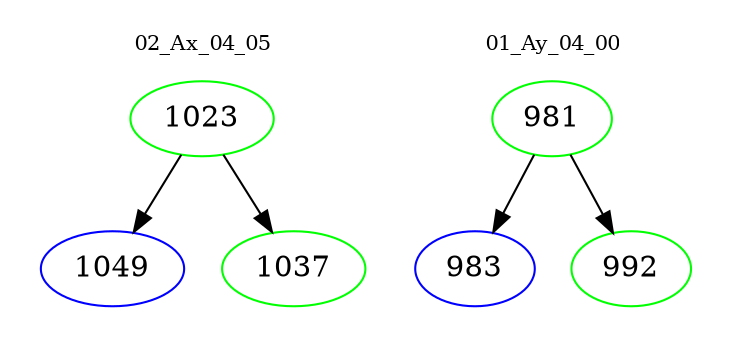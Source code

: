 digraph{
subgraph cluster_0 {
color = white
label = "02_Ax_04_05";
fontsize=10;
T0_1023 [label="1023", color="green"]
T0_1023 -> T0_1049 [color="black"]
T0_1049 [label="1049", color="blue"]
T0_1023 -> T0_1037 [color="black"]
T0_1037 [label="1037", color="green"]
}
subgraph cluster_1 {
color = white
label = "01_Ay_04_00";
fontsize=10;
T1_981 [label="981", color="green"]
T1_981 -> T1_983 [color="black"]
T1_983 [label="983", color="blue"]
T1_981 -> T1_992 [color="black"]
T1_992 [label="992", color="green"]
}
}
